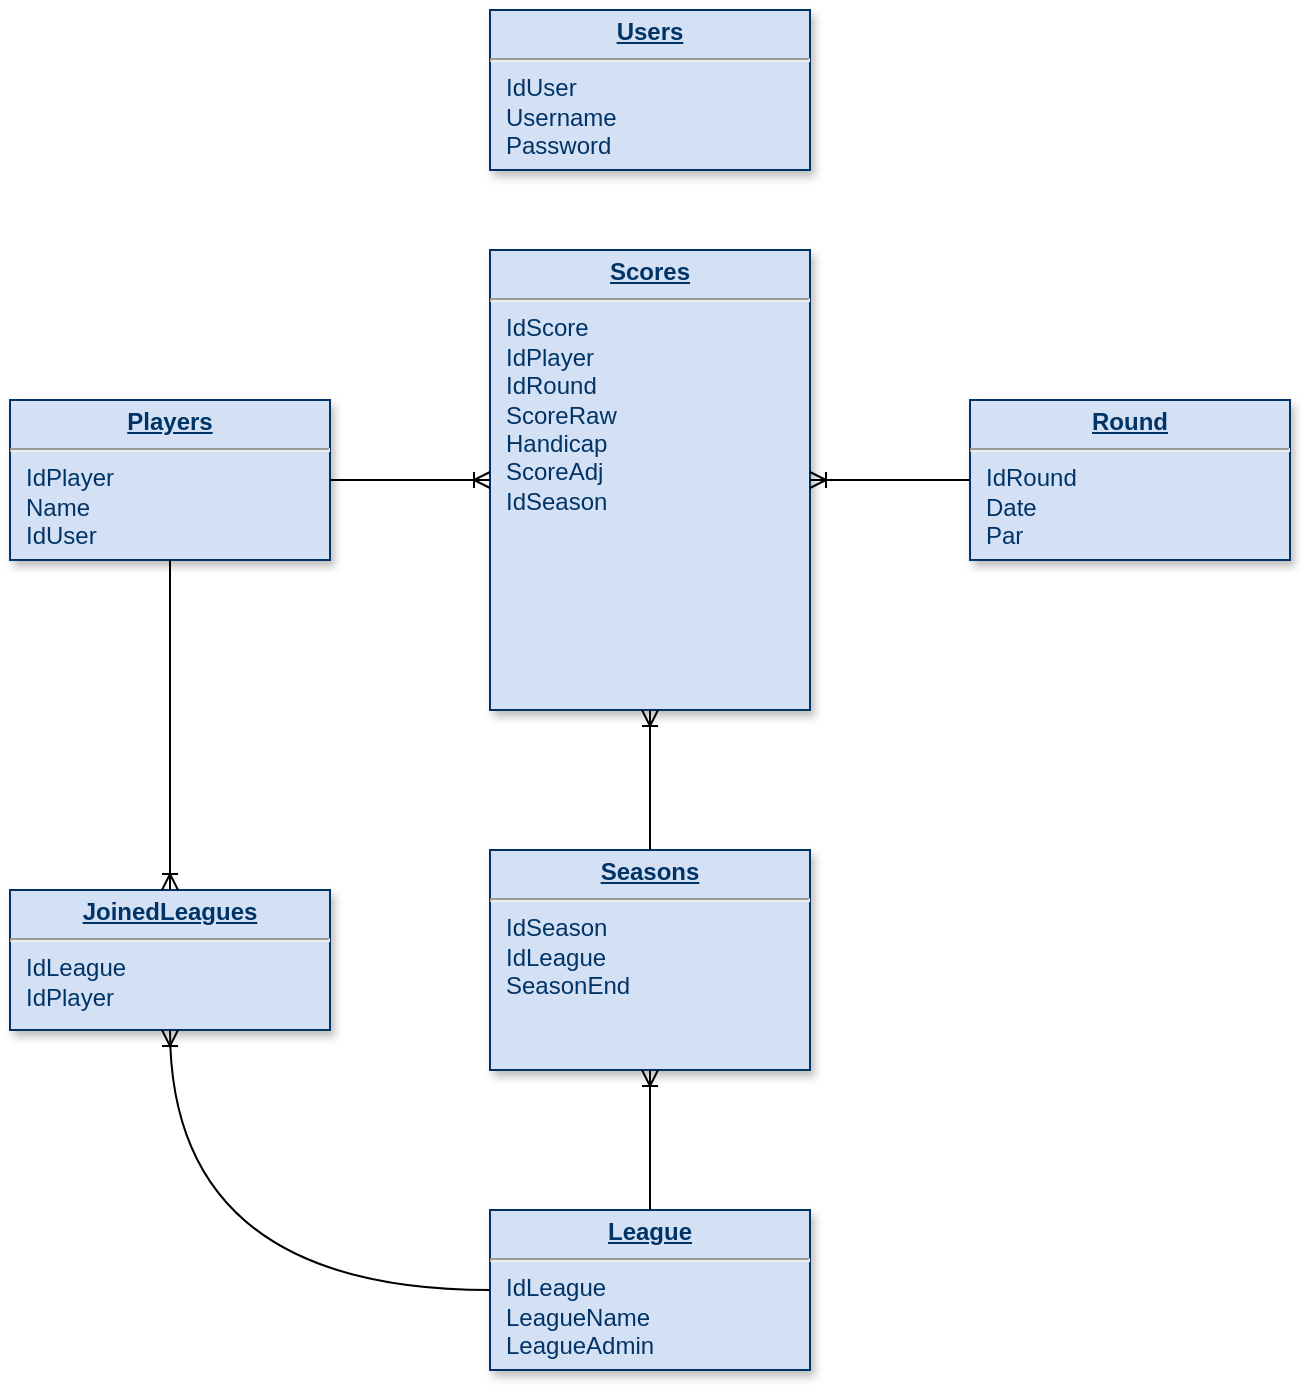 <mxfile version="12.1.2" type="device" pages="1"><diagram id="srpCZs4Hm8nO-JQoMhpB" name="Page-1"><mxGraphModel dx="3909" dy="833" grid="1" gridSize="10" guides="1" tooltips="1" connect="1" arrows="1" fold="1" page="1" pageScale="1" pageWidth="850" pageHeight="1100" math="0" shadow="0"><root><mxCell id="0"/><mxCell id="1" parent="0"/><mxCell id="xqgbsXgJqiKvdBcmDyFb-13" value="&lt;p style=&quot;margin: 0px ; margin-top: 4px ; text-align: center ; text-decoration: underline&quot;&gt;&lt;strong&gt;Round&lt;/strong&gt;&lt;/p&gt;&lt;hr&gt;&lt;p style=&quot;margin: 0px ; margin-left: 8px&quot;&gt;&lt;span&gt;IdRound&lt;/span&gt;&lt;br&gt;&lt;/p&gt;&lt;p style=&quot;margin: 0px ; margin-left: 8px&quot;&gt;Date&lt;/p&gt;&lt;p style=&quot;margin: 0px ; margin-left: 8px&quot;&gt;Par&lt;/p&gt;&lt;p style=&quot;margin: 0px ; margin-left: 8px&quot;&gt;&lt;br&gt;&lt;/p&gt;" style="verticalAlign=top;align=left;overflow=fill;fontSize=12;fontFamily=Helvetica;html=1;strokeColor=#003366;shadow=1;fillColor=#D4E1F5;fontColor=#003366" vertex="1" parent="1"><mxGeometry x="-1320" y="355" width="160" height="80" as="geometry"/></mxCell><mxCell id="xqgbsXgJqiKvdBcmDyFb-14" value="&lt;p style=&quot;margin: 0px ; margin-top: 4px ; text-align: center ; text-decoration: underline&quot;&gt;&lt;strong&gt;Scores&lt;/strong&gt;&lt;/p&gt;&lt;hr&gt;&lt;p style=&quot;margin: 0px ; margin-left: 8px&quot;&gt;&lt;span&gt;IdScore&lt;/span&gt;&lt;/p&gt;&lt;p style=&quot;margin: 0px ; margin-left: 8px&quot;&gt;&lt;span&gt;IdPlayer&lt;/span&gt;&lt;br&gt;&lt;/p&gt;&lt;p style=&quot;margin: 0px ; margin-left: 8px&quot;&gt;IdRound&lt;/p&gt;&lt;p style=&quot;margin: 0px ; margin-left: 8px&quot;&gt;ScoreRaw&lt;/p&gt;&lt;p style=&quot;margin: 0px ; margin-left: 8px&quot;&gt;Handicap&lt;br&gt;&lt;/p&gt;&lt;p style=&quot;margin: 0px ; margin-left: 8px&quot;&gt;ScoreAdj&lt;/p&gt;&lt;p style=&quot;margin: 0px ; margin-left: 8px&quot;&gt;IdSeason&lt;/p&gt;" style="verticalAlign=top;align=left;overflow=fill;fontSize=12;fontFamily=Helvetica;html=1;strokeColor=#003366;shadow=1;fillColor=#D4E1F5;fontColor=#003366" vertex="1" parent="1"><mxGeometry x="-1560" y="280" width="160" height="230" as="geometry"/></mxCell><mxCell id="xqgbsXgJqiKvdBcmDyFb-15" value="&lt;p style=&quot;margin: 0px ; margin-top: 4px ; text-align: center ; text-decoration: underline&quot;&gt;&lt;strong&gt;Players&lt;/strong&gt;&lt;/p&gt;&lt;hr&gt;&lt;p style=&quot;margin: 0px ; margin-left: 8px&quot;&gt;IdPlayer&lt;/p&gt;&lt;p style=&quot;margin: 0px ; margin-left: 8px&quot;&gt;Name&lt;/p&gt;&lt;p style=&quot;margin: 0px ; margin-left: 8px&quot;&gt;IdUser&lt;/p&gt;&lt;p style=&quot;margin: 0px ; margin-left: 8px&quot;&gt;&lt;br&gt;&lt;/p&gt;" style="verticalAlign=top;align=left;overflow=fill;fontSize=12;fontFamily=Helvetica;html=1;strokeColor=#003366;shadow=1;fillColor=#D4E1F5;fontColor=#003366" vertex="1" parent="1"><mxGeometry x="-1800" y="355" width="160" height="80" as="geometry"/></mxCell><mxCell id="xqgbsXgJqiKvdBcmDyFb-16" value="" style="edgeStyle=orthogonalEdgeStyle;fontSize=12;html=1;endArrow=ERoneToMany;entryX=0;entryY=0.5;entryDx=0;entryDy=0;exitX=1;exitY=0.5;exitDx=0;exitDy=0;curved=1;" edge="1" parent="1" source="xqgbsXgJqiKvdBcmDyFb-15" target="xqgbsXgJqiKvdBcmDyFb-14"><mxGeometry width="100" height="100" relative="1" as="geometry"><mxPoint x="-1880" y="290" as="sourcePoint"/><mxPoint x="-1780" y="190" as="targetPoint"/></mxGeometry></mxCell><mxCell id="xqgbsXgJqiKvdBcmDyFb-23" value="" style="fontSize=12;html=1;endArrow=ERoneToMany;exitX=0;exitY=0.5;exitDx=0;exitDy=0;entryX=1;entryY=0.5;entryDx=0;entryDy=0;edgeStyle=orthogonalEdgeStyle;curved=1;" edge="1" parent="1" source="xqgbsXgJqiKvdBcmDyFb-13" target="xqgbsXgJqiKvdBcmDyFb-14"><mxGeometry width="100" height="100" relative="1" as="geometry"><mxPoint x="-1810" y="610" as="sourcePoint"/><mxPoint x="-1710" y="510" as="targetPoint"/></mxGeometry></mxCell><mxCell id="xqgbsXgJqiKvdBcmDyFb-26" value="&lt;p style=&quot;margin: 0px ; margin-top: 4px ; text-align: center ; text-decoration: underline&quot;&gt;&lt;b&gt;JoinedLeagues&lt;/b&gt;&lt;/p&gt;&lt;hr&gt;&lt;p style=&quot;margin: 0px ; margin-left: 8px&quot;&gt;IdLeague&lt;/p&gt;&lt;p style=&quot;margin: 0px ; margin-left: 8px&quot;&gt;IdPlayer&lt;/p&gt;&lt;p style=&quot;margin: 0px ; margin-left: 8px&quot;&gt;&lt;br&gt;&lt;/p&gt;" style="verticalAlign=top;align=left;overflow=fill;fontSize=12;fontFamily=Helvetica;html=1;strokeColor=#003366;shadow=1;fillColor=#D4E1F5;fontColor=#003366" vertex="1" parent="1"><mxGeometry x="-1800" y="600" width="160" height="70" as="geometry"/></mxCell><mxCell id="xqgbsXgJqiKvdBcmDyFb-27" value="&lt;p style=&quot;margin: 0px ; margin-top: 4px ; text-align: center ; text-decoration: underline&quot;&gt;&lt;strong&gt;League&lt;/strong&gt;&lt;/p&gt;&lt;hr&gt;&lt;p style=&quot;margin: 0px ; margin-left: 8px&quot;&gt;IdLeague&lt;/p&gt;&lt;p style=&quot;margin: 0px ; margin-left: 8px&quot;&gt;LeagueName&lt;/p&gt;&lt;p style=&quot;margin: 0px ; margin-left: 8px&quot;&gt;LeagueAdmin&lt;/p&gt;&lt;p style=&quot;margin: 0px ; margin-left: 8px&quot;&gt;&lt;br&gt;&lt;/p&gt;&lt;p style=&quot;margin: 0px ; margin-left: 8px&quot;&gt;&lt;br&gt;&lt;/p&gt;" style="verticalAlign=top;align=left;overflow=fill;fontSize=12;fontFamily=Helvetica;html=1;strokeColor=#003366;shadow=1;fillColor=#D4E1F5;fontColor=#003366" vertex="1" parent="1"><mxGeometry x="-1560" y="760" width="160" height="80" as="geometry"/></mxCell><mxCell id="xqgbsXgJqiKvdBcmDyFb-32" value="&lt;p style=&quot;margin: 0px ; margin-top: 4px ; text-align: center ; text-decoration: underline&quot;&gt;&lt;strong&gt;Seasons&lt;/strong&gt;&lt;/p&gt;&lt;hr&gt;&lt;p style=&quot;margin: 0px ; margin-left: 8px&quot;&gt;IdSeason&lt;/p&gt;&lt;p style=&quot;margin: 0px ; margin-left: 8px&quot;&gt;IdLeague&lt;/p&gt;&lt;p style=&quot;margin: 0px ; margin-left: 8px&quot;&gt;&lt;span&gt;SeasonEnd&lt;/span&gt;&lt;br&gt;&lt;/p&gt;&lt;p style=&quot;margin: 0px ; margin-left: 8px&quot;&gt;&lt;br&gt;&lt;/p&gt;" style="verticalAlign=top;align=left;overflow=fill;fontSize=12;fontFamily=Helvetica;html=1;strokeColor=#003366;shadow=1;fillColor=#D4E1F5;fontColor=#003366" vertex="1" parent="1"><mxGeometry x="-1560" y="580" width="160" height="110" as="geometry"/></mxCell><mxCell id="xqgbsXgJqiKvdBcmDyFb-33" value="" style="edgeStyle=orthogonalEdgeStyle;fontSize=12;html=1;endArrow=ERoneToMany;curved=1;exitX=0.5;exitY=0;exitDx=0;exitDy=0;entryX=0.5;entryY=1;entryDx=0;entryDy=0;" edge="1" parent="1" source="xqgbsXgJqiKvdBcmDyFb-27" target="xqgbsXgJqiKvdBcmDyFb-32"><mxGeometry width="100" height="100" relative="1" as="geometry"><mxPoint x="-1830" y="960" as="sourcePoint"/><mxPoint x="-1730" y="860" as="targetPoint"/></mxGeometry></mxCell><mxCell id="xqgbsXgJqiKvdBcmDyFb-34" value="" style="edgeStyle=orthogonalEdgeStyle;fontSize=12;html=1;endArrow=ERoneToMany;curved=1;exitX=0.5;exitY=0;exitDx=0;exitDy=0;entryX=0.5;entryY=1;entryDx=0;entryDy=0;" edge="1" parent="1" source="xqgbsXgJqiKvdBcmDyFb-32" target="xqgbsXgJqiKvdBcmDyFb-14"><mxGeometry width="100" height="100" relative="1" as="geometry"><mxPoint x="-1830" y="960" as="sourcePoint"/><mxPoint x="-1730" y="860" as="targetPoint"/></mxGeometry></mxCell><mxCell id="xqgbsXgJqiKvdBcmDyFb-37" value="" style="edgeStyle=orthogonalEdgeStyle;fontSize=12;html=1;endArrow=ERoneToMany;curved=1;exitX=0.5;exitY=1;exitDx=0;exitDy=0;entryX=0.5;entryY=0;entryDx=0;entryDy=0;" edge="1" parent="1" source="xqgbsXgJqiKvdBcmDyFb-15" target="xqgbsXgJqiKvdBcmDyFb-26"><mxGeometry width="100" height="100" relative="1" as="geometry"><mxPoint x="-1839.759" y="360.276" as="sourcePoint"/><mxPoint x="-1839.759" y="289.931" as="targetPoint"/></mxGeometry></mxCell><mxCell id="xqgbsXgJqiKvdBcmDyFb-38" value="" style="edgeStyle=orthogonalEdgeStyle;fontSize=12;html=1;endArrow=ERoneToMany;curved=1;exitX=0;exitY=0.5;exitDx=0;exitDy=0;entryX=0.5;entryY=1;entryDx=0;entryDy=0;" edge="1" parent="1" source="xqgbsXgJqiKvdBcmDyFb-27" target="xqgbsXgJqiKvdBcmDyFb-26"><mxGeometry width="100" height="100" relative="1" as="geometry"><mxPoint x="-1789.759" y="180.276" as="sourcePoint"/><mxPoint x="-1789.759" y="429.931" as="targetPoint"/></mxGeometry></mxCell><mxCell id="xqgbsXgJqiKvdBcmDyFb-39" value="&lt;p style=&quot;margin: 0px ; margin-top: 4px ; text-align: center ; text-decoration: underline&quot;&gt;&lt;strong&gt;Users&lt;/strong&gt;&lt;/p&gt;&lt;hr&gt;&lt;p style=&quot;margin: 0px ; margin-left: 8px&quot;&gt;IdUser&lt;/p&gt;&lt;p style=&quot;margin: 0px ; margin-left: 8px&quot;&gt;Username&lt;/p&gt;&lt;p style=&quot;margin: 0px ; margin-left: 8px&quot;&gt;Password&lt;/p&gt;&lt;p style=&quot;margin: 0px ; margin-left: 8px&quot;&gt;&lt;br&gt;&lt;/p&gt;" style="verticalAlign=top;align=left;overflow=fill;fontSize=12;fontFamily=Helvetica;html=1;strokeColor=#003366;shadow=1;fillColor=#D4E1F5;fontColor=#003366" vertex="1" parent="1"><mxGeometry x="-1560" y="160" width="160" height="80" as="geometry"/></mxCell></root></mxGraphModel></diagram></mxfile>